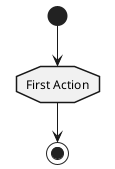 @startuml
'Default is skinparam activityShape roundBox
skinparam activityShape octagon
(*) --> "First Action"
"First Action" --> (*)
@enduml